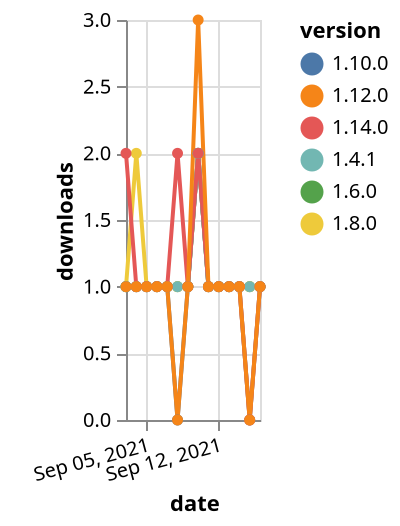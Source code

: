 {"$schema": "https://vega.github.io/schema/vega-lite/v5.json", "description": "A simple bar chart with embedded data.", "data": {"values": [{"date": "2021-09-03", "total": 212, "delta": 1, "version": "1.6.0"}, {"date": "2021-09-04", "total": 213, "delta": 1, "version": "1.6.0"}, {"date": "2021-09-05", "total": 214, "delta": 1, "version": "1.6.0"}, {"date": "2021-09-06", "total": 215, "delta": 1, "version": "1.6.0"}, {"date": "2021-09-07", "total": 216, "delta": 1, "version": "1.6.0"}, {"date": "2021-09-08", "total": 217, "delta": 1, "version": "1.6.0"}, {"date": "2021-09-09", "total": 218, "delta": 1, "version": "1.6.0"}, {"date": "2021-09-10", "total": 220, "delta": 2, "version": "1.6.0"}, {"date": "2021-09-11", "total": 221, "delta": 1, "version": "1.6.0"}, {"date": "2021-09-12", "total": 222, "delta": 1, "version": "1.6.0"}, {"date": "2021-09-13", "total": 223, "delta": 1, "version": "1.6.0"}, {"date": "2021-09-14", "total": 224, "delta": 1, "version": "1.6.0"}, {"date": "2021-09-15", "total": 225, "delta": 1, "version": "1.6.0"}, {"date": "2021-09-16", "total": 226, "delta": 1, "version": "1.6.0"}, {"date": "2021-09-03", "total": 209, "delta": 1, "version": "1.8.0"}, {"date": "2021-09-04", "total": 211, "delta": 2, "version": "1.8.0"}, {"date": "2021-09-05", "total": 212, "delta": 1, "version": "1.8.0"}, {"date": "2021-09-06", "total": 213, "delta": 1, "version": "1.8.0"}, {"date": "2021-09-07", "total": 214, "delta": 1, "version": "1.8.0"}, {"date": "2021-09-08", "total": 215, "delta": 1, "version": "1.8.0"}, {"date": "2021-09-09", "total": 216, "delta": 1, "version": "1.8.0"}, {"date": "2021-09-10", "total": 218, "delta": 2, "version": "1.8.0"}, {"date": "2021-09-11", "total": 219, "delta": 1, "version": "1.8.0"}, {"date": "2021-09-12", "total": 220, "delta": 1, "version": "1.8.0"}, {"date": "2021-09-13", "total": 221, "delta": 1, "version": "1.8.0"}, {"date": "2021-09-14", "total": 222, "delta": 1, "version": "1.8.0"}, {"date": "2021-09-15", "total": 223, "delta": 1, "version": "1.8.0"}, {"date": "2021-09-16", "total": 224, "delta": 1, "version": "1.8.0"}, {"date": "2021-09-03", "total": 170, "delta": 1, "version": "1.10.0"}, {"date": "2021-09-04", "total": 171, "delta": 1, "version": "1.10.0"}, {"date": "2021-09-05", "total": 172, "delta": 1, "version": "1.10.0"}, {"date": "2021-09-06", "total": 173, "delta": 1, "version": "1.10.0"}, {"date": "2021-09-07", "total": 174, "delta": 1, "version": "1.10.0"}, {"date": "2021-09-08", "total": 174, "delta": 0, "version": "1.10.0"}, {"date": "2021-09-09", "total": 175, "delta": 1, "version": "1.10.0"}, {"date": "2021-09-10", "total": 177, "delta": 2, "version": "1.10.0"}, {"date": "2021-09-11", "total": 178, "delta": 1, "version": "1.10.0"}, {"date": "2021-09-12", "total": 179, "delta": 1, "version": "1.10.0"}, {"date": "2021-09-13", "total": 180, "delta": 1, "version": "1.10.0"}, {"date": "2021-09-14", "total": 181, "delta": 1, "version": "1.10.0"}, {"date": "2021-09-15", "total": 181, "delta": 0, "version": "1.10.0"}, {"date": "2021-09-16", "total": 182, "delta": 1, "version": "1.10.0"}, {"date": "2021-09-03", "total": 262, "delta": 1, "version": "1.4.1"}, {"date": "2021-09-04", "total": 263, "delta": 1, "version": "1.4.1"}, {"date": "2021-09-05", "total": 264, "delta": 1, "version": "1.4.1"}, {"date": "2021-09-06", "total": 265, "delta": 1, "version": "1.4.1"}, {"date": "2021-09-07", "total": 266, "delta": 1, "version": "1.4.1"}, {"date": "2021-09-08", "total": 267, "delta": 1, "version": "1.4.1"}, {"date": "2021-09-09", "total": 268, "delta": 1, "version": "1.4.1"}, {"date": "2021-09-10", "total": 270, "delta": 2, "version": "1.4.1"}, {"date": "2021-09-11", "total": 271, "delta": 1, "version": "1.4.1"}, {"date": "2021-09-12", "total": 272, "delta": 1, "version": "1.4.1"}, {"date": "2021-09-13", "total": 273, "delta": 1, "version": "1.4.1"}, {"date": "2021-09-14", "total": 274, "delta": 1, "version": "1.4.1"}, {"date": "2021-09-15", "total": 275, "delta": 1, "version": "1.4.1"}, {"date": "2021-09-16", "total": 276, "delta": 1, "version": "1.4.1"}, {"date": "2021-09-03", "total": 120, "delta": 2, "version": "1.14.0"}, {"date": "2021-09-04", "total": 121, "delta": 1, "version": "1.14.0"}, {"date": "2021-09-05", "total": 122, "delta": 1, "version": "1.14.0"}, {"date": "2021-09-06", "total": 123, "delta": 1, "version": "1.14.0"}, {"date": "2021-09-07", "total": 124, "delta": 1, "version": "1.14.0"}, {"date": "2021-09-08", "total": 126, "delta": 2, "version": "1.14.0"}, {"date": "2021-09-09", "total": 127, "delta": 1, "version": "1.14.0"}, {"date": "2021-09-10", "total": 129, "delta": 2, "version": "1.14.0"}, {"date": "2021-09-11", "total": 130, "delta": 1, "version": "1.14.0"}, {"date": "2021-09-12", "total": 131, "delta": 1, "version": "1.14.0"}, {"date": "2021-09-13", "total": 132, "delta": 1, "version": "1.14.0"}, {"date": "2021-09-14", "total": 133, "delta": 1, "version": "1.14.0"}, {"date": "2021-09-15", "total": 133, "delta": 0, "version": "1.14.0"}, {"date": "2021-09-16", "total": 134, "delta": 1, "version": "1.14.0"}, {"date": "2021-09-03", "total": 202, "delta": 1, "version": "1.12.0"}, {"date": "2021-09-04", "total": 203, "delta": 1, "version": "1.12.0"}, {"date": "2021-09-05", "total": 204, "delta": 1, "version": "1.12.0"}, {"date": "2021-09-06", "total": 205, "delta": 1, "version": "1.12.0"}, {"date": "2021-09-07", "total": 206, "delta": 1, "version": "1.12.0"}, {"date": "2021-09-08", "total": 206, "delta": 0, "version": "1.12.0"}, {"date": "2021-09-09", "total": 207, "delta": 1, "version": "1.12.0"}, {"date": "2021-09-10", "total": 210, "delta": 3, "version": "1.12.0"}, {"date": "2021-09-11", "total": 211, "delta": 1, "version": "1.12.0"}, {"date": "2021-09-12", "total": 212, "delta": 1, "version": "1.12.0"}, {"date": "2021-09-13", "total": 213, "delta": 1, "version": "1.12.0"}, {"date": "2021-09-14", "total": 214, "delta": 1, "version": "1.12.0"}, {"date": "2021-09-15", "total": 214, "delta": 0, "version": "1.12.0"}, {"date": "2021-09-16", "total": 215, "delta": 1, "version": "1.12.0"}]}, "width": "container", "mark": {"type": "line", "point": {"filled": true}}, "encoding": {"x": {"field": "date", "type": "temporal", "timeUnit": "yearmonthdate", "title": "date", "axis": {"labelAngle": -15}}, "y": {"field": "delta", "type": "quantitative", "title": "downloads"}, "color": {"field": "version", "type": "nominal"}, "tooltip": {"field": "delta"}}}